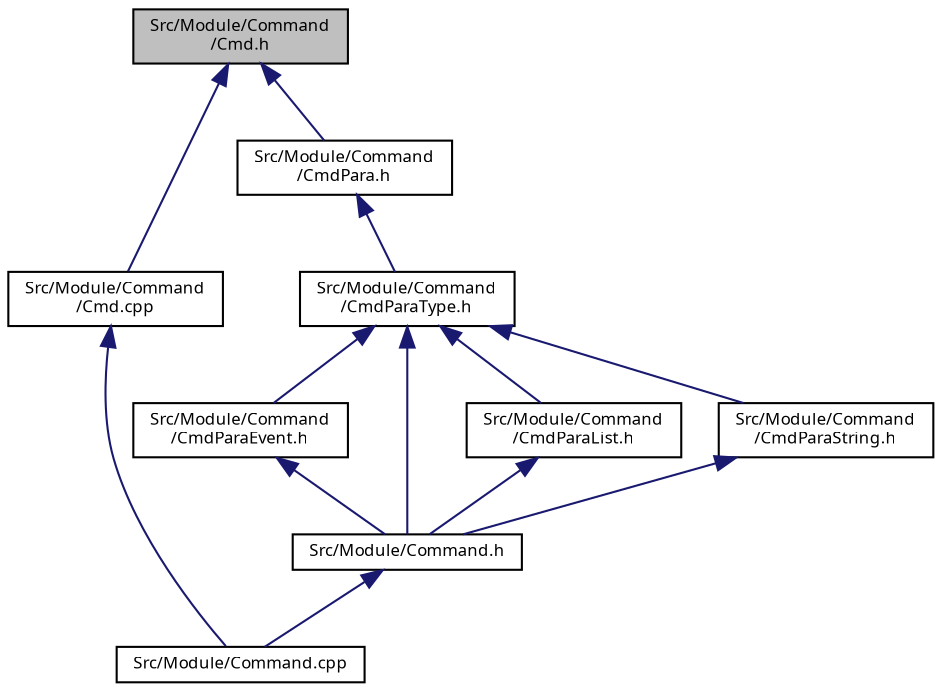 digraph "Src/Module/Command/Cmd.h"
{
  edge [fontname="Sans",fontsize="8",labelfontname="Sans",labelfontsize="8"];
  node [fontname="Sans",fontsize="8",shape=record];
  Node1 [label="Src/Module/Command\l/Cmd.h",height=0.2,width=0.4,color="black", fillcolor="grey75", style="filled", fontcolor="black"];
  Node1 -> Node2 [dir="back",color="midnightblue",fontsize="8",style="solid",fontname="Sans"];
  Node2 [label="Src/Module/Command\l/Cmd.cpp",height=0.2,width=0.4,color="black", fillcolor="white", style="filled",URL="$_cmd_8cpp.html"];
  Node2 -> Node3 [dir="back",color="midnightblue",fontsize="8",style="solid",fontname="Sans"];
  Node3 [label="Src/Module/Command.cpp",height=0.2,width=0.4,color="black", fillcolor="white", style="filled",URL="$_command_8cpp.html"];
  Node1 -> Node4 [dir="back",color="midnightblue",fontsize="8",style="solid",fontname="Sans"];
  Node4 [label="Src/Module/Command\l/CmdPara.h",height=0.2,width=0.4,color="black", fillcolor="white", style="filled",URL="$_cmd_para_8h.html"];
  Node4 -> Node5 [dir="back",color="midnightblue",fontsize="8",style="solid",fontname="Sans"];
  Node5 [label="Src/Module/Command\l/CmdParaType.h",height=0.2,width=0.4,color="black", fillcolor="white", style="filled",URL="$_cmd_para_type_8h.html"];
  Node5 -> Node6 [dir="back",color="midnightblue",fontsize="8",style="solid",fontname="Sans"];
  Node6 [label="Src/Module/Command\l/CmdParaEvent.h",height=0.2,width=0.4,color="black", fillcolor="white", style="filled",URL="$_cmd_para_event_8h.html"];
  Node6 -> Node7 [dir="back",color="midnightblue",fontsize="8",style="solid",fontname="Sans"];
  Node7 [label="Src/Module/Command.h",height=0.2,width=0.4,color="black", fillcolor="white", style="filled",URL="$_command_8h.html"];
  Node7 -> Node3 [dir="back",color="midnightblue",fontsize="8",style="solid",fontname="Sans"];
  Node5 -> Node8 [dir="back",color="midnightblue",fontsize="8",style="solid",fontname="Sans"];
  Node8 [label="Src/Module/Command\l/CmdParaList.h",height=0.2,width=0.4,color="black", fillcolor="white", style="filled",URL="$_cmd_para_list_8h.html"];
  Node8 -> Node7 [dir="back",color="midnightblue",fontsize="8",style="solid",fontname="Sans"];
  Node5 -> Node9 [dir="back",color="midnightblue",fontsize="8",style="solid",fontname="Sans"];
  Node9 [label="Src/Module/Command\l/CmdParaString.h",height=0.2,width=0.4,color="black", fillcolor="white", style="filled",URL="$_cmd_para_string_8h.html"];
  Node9 -> Node7 [dir="back",color="midnightblue",fontsize="8",style="solid",fontname="Sans"];
  Node5 -> Node7 [dir="back",color="midnightblue",fontsize="8",style="solid",fontname="Sans"];
}
